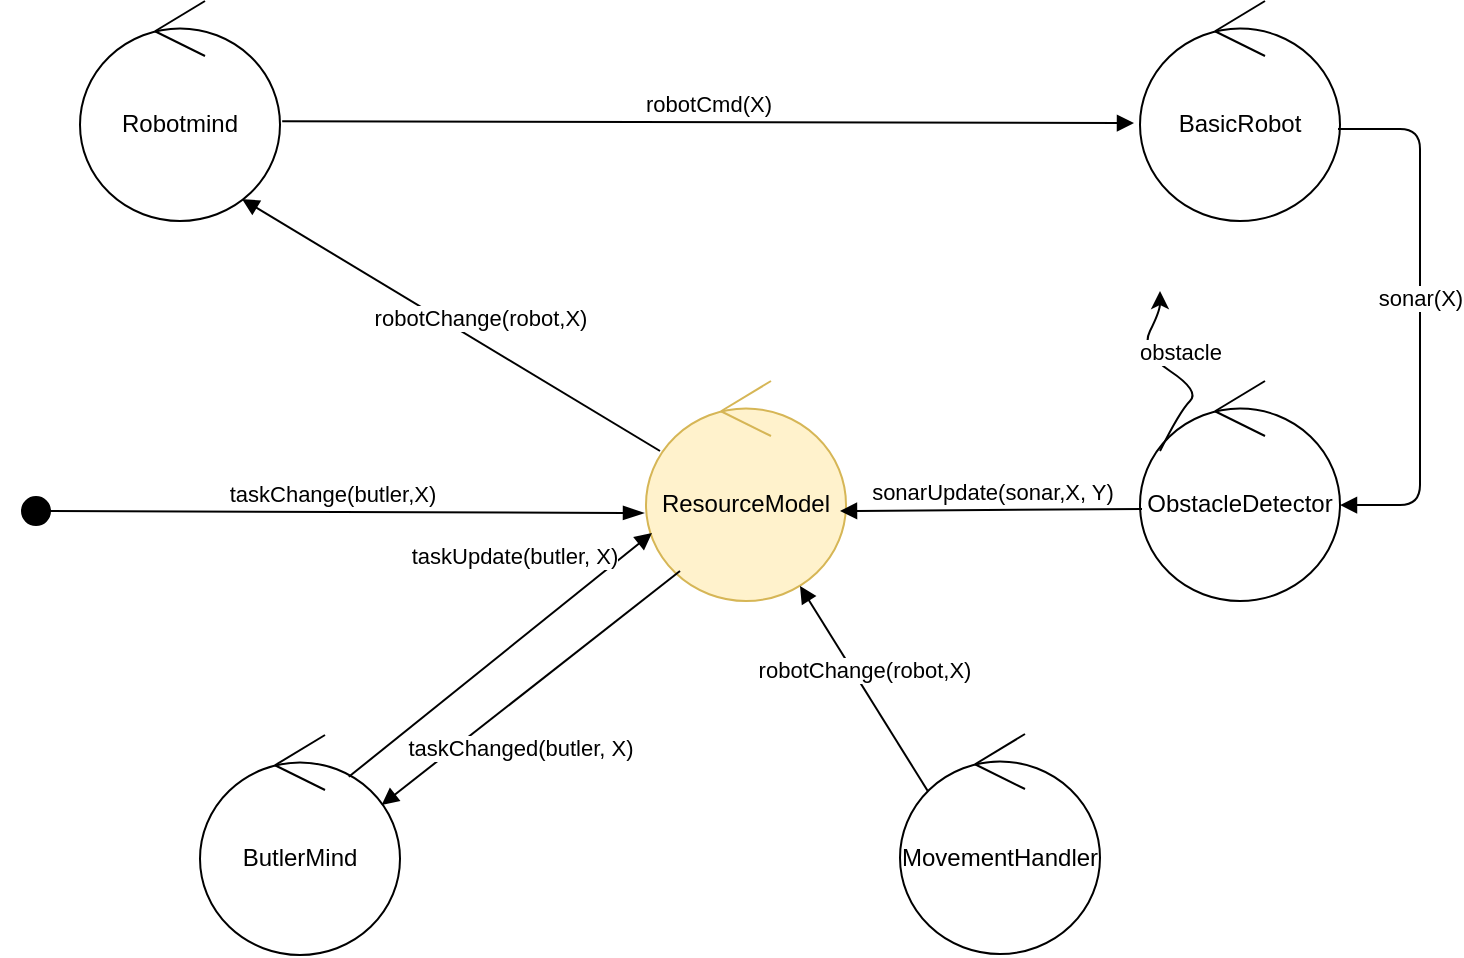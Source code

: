<mxfile pages="1" version="11.2.8" type="device"><diagram id="ahO8S7cEgLdtZYa6USbc" name="Page-1"><mxGraphModel dx="854" dy="395" grid="1" gridSize="10" guides="1" tooltips="1" connect="1" arrows="1" fold="1" page="1" pageScale="1" pageWidth="827" pageHeight="1169" math="0" shadow="0"><root><mxCell id="0"/><mxCell id="1" parent="0"/><mxCell id="T4spxGk1eROjSHaBjfxa-1" value="BasicRobot" style="ellipse;shape=umlControl;whiteSpace=wrap;html=1;" vertex="1" parent="1"><mxGeometry x="610" y="107.5" width="100" height="110" as="geometry"/></mxCell><mxCell id="T4spxGk1eROjSHaBjfxa-2" value="Robotmind" style="ellipse;shape=umlControl;whiteSpace=wrap;html=1;" vertex="1" parent="1"><mxGeometry x="80" y="107.5" width="100" height="110" as="geometry"/></mxCell><mxCell id="T4spxGk1eROjSHaBjfxa-3" value="ResourceModel" style="ellipse;shape=umlControl;whiteSpace=wrap;html=1;fillColor=#fff2cc;strokeColor=#d6b656;" vertex="1" parent="1"><mxGeometry x="363" y="297.5" width="100" height="110" as="geometry"/></mxCell><mxCell id="T4spxGk1eROjSHaBjfxa-4" value="ObstacleDetector" style="ellipse;shape=umlControl;whiteSpace=wrap;html=1;" vertex="1" parent="1"><mxGeometry x="610" y="297.5" width="100" height="110" as="geometry"/></mxCell><mxCell id="T4spxGk1eROjSHaBjfxa-5" value="ButlerMind" style="ellipse;shape=umlControl;whiteSpace=wrap;html=1;" vertex="1" parent="1"><mxGeometry x="140" y="474.5" width="100" height="110" as="geometry"/></mxCell><mxCell id="T4spxGk1eROjSHaBjfxa-8" value="robotCmd(X)" style="html=1;verticalAlign=bottom;startArrow=none;startFill=0;endArrow=block;startSize=8;exitX=1.011;exitY=0.547;exitDx=0;exitDy=0;exitPerimeter=0;entryX=-0.03;entryY=0.555;entryDx=0;entryDy=0;entryPerimeter=0;" edge="1" parent="1" source="T4spxGk1eROjSHaBjfxa-2" target="T4spxGk1eROjSHaBjfxa-1"><mxGeometry width="60" relative="1" as="geometry"><mxPoint x="180" y="162.5" as="sourcePoint"/><mxPoint x="240" y="162.5" as="targetPoint"/></mxGeometry></mxCell><mxCell id="T4spxGk1eROjSHaBjfxa-9" value="robotChange(robot,X)" style="html=1;verticalAlign=bottom;startArrow=none;startFill=0;endArrow=block;startSize=8;entryX=0.81;entryY=0.9;entryDx=0;entryDy=0;entryPerimeter=0;" edge="1" parent="1" target="T4spxGk1eROjSHaBjfxa-2"><mxGeometry x="-0.125" y="-3" width="60" relative="1" as="geometry"><mxPoint x="370" y="332.5" as="sourcePoint"/><mxPoint x="150" y="212.5" as="targetPoint"/><mxPoint as="offset"/></mxGeometry></mxCell><mxCell id="T4spxGk1eROjSHaBjfxa-10" value="taskChanged(butler, X)" style="html=1;verticalAlign=bottom;endArrow=block;entryX=0.908;entryY=0.318;entryDx=0;entryDy=0;entryPerimeter=0;" edge="1" parent="1" target="T4spxGk1eROjSHaBjfxa-5"><mxGeometry x="0.297" y="28" width="80" relative="1" as="geometry"><mxPoint x="380" y="392.5" as="sourcePoint"/><mxPoint x="170" y="615" as="targetPoint"/><mxPoint as="offset"/></mxGeometry></mxCell><mxCell id="T4spxGk1eROjSHaBjfxa-11" value="taskUpdate(butler, X)" style="html=1;verticalAlign=bottom;endArrow=block;entryX=0.03;entryY=0.691;entryDx=0;entryDy=0;entryPerimeter=0;exitX=0.744;exitY=0.19;exitDx=0;exitDy=0;exitPerimeter=0;" edge="1" parent="1" source="T4spxGk1eROjSHaBjfxa-5" target="T4spxGk1eROjSHaBjfxa-3"><mxGeometry x="0.318" y="27" width="80" relative="1" as="geometry"><mxPoint x="160" y="522.5" as="sourcePoint"/><mxPoint x="240" y="522.5" as="targetPoint"/><mxPoint as="offset"/></mxGeometry></mxCell><mxCell id="T4spxGk1eROjSHaBjfxa-12" value="sonarUpdate(sonar,X, Y)" style="html=1;verticalAlign=bottom;endArrow=block;exitX=0.01;exitY=0.582;exitDx=0;exitDy=0;exitPerimeter=0;" edge="1" parent="1"><mxGeometry width="80" relative="1" as="geometry"><mxPoint x="611" y="361.52" as="sourcePoint"/><mxPoint x="460" y="362.5" as="targetPoint"/></mxGeometry></mxCell><mxCell id="T4spxGk1eROjSHaBjfxa-13" value="sonar(X)" style="html=1;verticalAlign=bottom;endArrow=block;entryX=1;entryY=0.564;entryDx=0;entryDy=0;entryPerimeter=0;exitX=0.99;exitY=0.582;exitDx=0;exitDy=0;exitPerimeter=0;" edge="1" parent="1" source="T4spxGk1eROjSHaBjfxa-1" target="T4spxGk1eROjSHaBjfxa-4"><mxGeometry width="80" relative="1" as="geometry"><mxPoint x="660" y="222.5" as="sourcePoint"/><mxPoint x="720" y="252.5" as="targetPoint"/><Array as="points"><mxPoint x="750" y="171.5"/><mxPoint x="750" y="359.5"/></Array></mxGeometry></mxCell><mxCell id="T4spxGk1eROjSHaBjfxa-14" value="obstacle" style="curved=1;endArrow=classic;html=1;" edge="1" parent="1"><mxGeometry x="0.066" y="-11" width="50" height="50" relative="1" as="geometry"><mxPoint x="620" y="332.5" as="sourcePoint"/><mxPoint x="620" y="252.5" as="targetPoint"/><Array as="points"><mxPoint x="630" y="312.5"/><mxPoint x="640" y="302.5"/><mxPoint x="610" y="282.5"/><mxPoint x="620" y="262.5"/></Array><mxPoint as="offset"/></mxGeometry></mxCell><mxCell id="T4spxGk1eROjSHaBjfxa-15" value="taskChange(butler,X)" style="html=1;verticalAlign=bottom;startArrow=circle;startFill=1;endArrow=blockThin;startSize=6;endSize=8;entryX=-0.01;entryY=0.6;entryDx=0;entryDy=0;entryPerimeter=0;endFill=1;" edge="1" parent="1" target="T4spxGk1eROjSHaBjfxa-3"><mxGeometry width="80" relative="1" as="geometry"><mxPoint x="50" y="362.5" as="sourcePoint"/><mxPoint x="130" y="362.5" as="targetPoint"/></mxGeometry></mxCell><mxCell id="T4spxGk1eROjSHaBjfxa-26" value="MovementHandler" style="ellipse;shape=umlControl;whiteSpace=wrap;html=1;" vertex="1" parent="1"><mxGeometry x="490" y="474" width="100" height="110" as="geometry"/></mxCell><mxCell id="T4spxGk1eROjSHaBjfxa-29" value="robotChange(robot,X)" style="html=1;verticalAlign=bottom;endArrow=block;exitX=0.138;exitY=0.258;exitDx=0;exitDy=0;exitPerimeter=0;entryX=0.77;entryY=0.932;entryDx=0;entryDy=0;entryPerimeter=0;" edge="1" parent="1" source="T4spxGk1eROjSHaBjfxa-26" target="T4spxGk1eROjSHaBjfxa-3"><mxGeometry width="80" relative="1" as="geometry"><mxPoint x="350" y="490" as="sourcePoint"/><mxPoint x="430" y="490" as="targetPoint"/></mxGeometry></mxCell></root></mxGraphModel></diagram></mxfile>